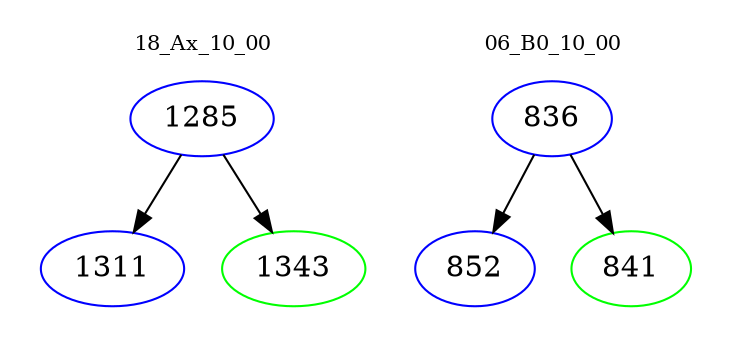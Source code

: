 digraph{
subgraph cluster_0 {
color = white
label = "18_Ax_10_00";
fontsize=10;
T0_1285 [label="1285", color="blue"]
T0_1285 -> T0_1311 [color="black"]
T0_1311 [label="1311", color="blue"]
T0_1285 -> T0_1343 [color="black"]
T0_1343 [label="1343", color="green"]
}
subgraph cluster_1 {
color = white
label = "06_B0_10_00";
fontsize=10;
T1_836 [label="836", color="blue"]
T1_836 -> T1_852 [color="black"]
T1_852 [label="852", color="blue"]
T1_836 -> T1_841 [color="black"]
T1_841 [label="841", color="green"]
}
}
